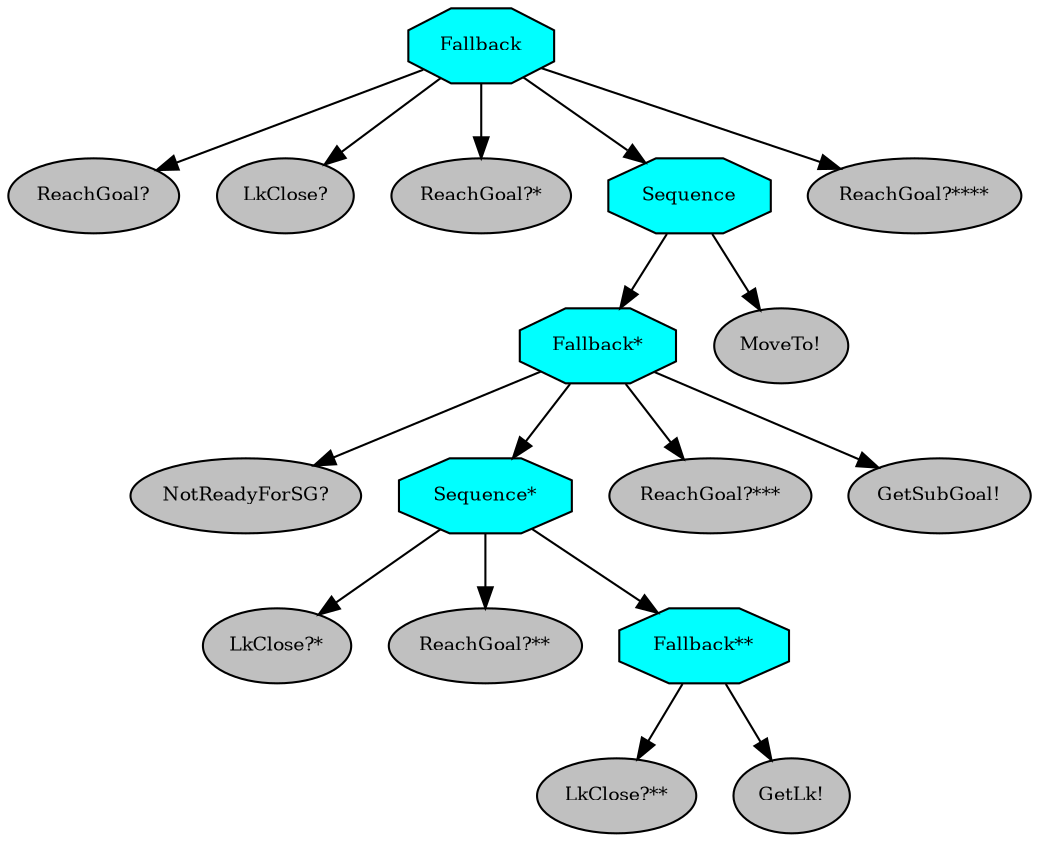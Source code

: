 digraph pastafarianism {
ordering=out;
graph [fontname="times-roman"];
node [fontname="times-roman"];
edge [fontname="times-roman"];
Fallback [fillcolor=cyan, fontcolor=black, fontsize=9, label=Fallback, shape=octagon, style=filled];
"ReachGoal?" [fillcolor=gray, fontcolor=black, fontsize=9, label="ReachGoal?", shape=ellipse, style=filled];
Fallback -> "ReachGoal?";
"LkClose?" [fillcolor=gray, fontcolor=black, fontsize=9, label="LkClose?", shape=ellipse, style=filled];
Fallback -> "LkClose?";
"ReachGoal?*" [fillcolor=gray, fontcolor=black, fontsize=9, label="ReachGoal?*", shape=ellipse, style=filled];
Fallback -> "ReachGoal?*";
Sequence [fillcolor=cyan, fontcolor=black, fontsize=9, label=Sequence, shape=octagon, style=filled];
Fallback -> Sequence;
"Fallback*" [fillcolor=cyan, fontcolor=black, fontsize=9, label="Fallback*", shape=octagon, style=filled];
Sequence -> "Fallback*";
"NotReadyForSG?" [fillcolor=gray, fontcolor=black, fontsize=9, label="NotReadyForSG?", shape=ellipse, style=filled];
"Fallback*" -> "NotReadyForSG?";
"Sequence*" [fillcolor=cyan, fontcolor=black, fontsize=9, label="Sequence*", shape=octagon, style=filled];
"Fallback*" -> "Sequence*";
"LkClose?*" [fillcolor=gray, fontcolor=black, fontsize=9, label="LkClose?*", shape=ellipse, style=filled];
"Sequence*" -> "LkClose?*";
"ReachGoal?**" [fillcolor=gray, fontcolor=black, fontsize=9, label="ReachGoal?**", shape=ellipse, style=filled];
"Sequence*" -> "ReachGoal?**";
"Fallback**" [fillcolor=cyan, fontcolor=black, fontsize=9, label="Fallback**", shape=octagon, style=filled];
"Sequence*" -> "Fallback**";
"LkClose?**" [fillcolor=gray, fontcolor=black, fontsize=9, label="LkClose?**", shape=ellipse, style=filled];
"Fallback**" -> "LkClose?**";
"GetLk!" [fillcolor=gray, fontcolor=black, fontsize=9, label="GetLk!", shape=ellipse, style=filled];
"Fallback**" -> "GetLk!";
"ReachGoal?***" [fillcolor=gray, fontcolor=black, fontsize=9, label="ReachGoal?***", shape=ellipse, style=filled];
"Fallback*" -> "ReachGoal?***";
"GetSubGoal!" [fillcolor=gray, fontcolor=black, fontsize=9, label="GetSubGoal!", shape=ellipse, style=filled];
"Fallback*" -> "GetSubGoal!";
"MoveTo!" [fillcolor=gray, fontcolor=black, fontsize=9, label="MoveTo!", shape=ellipse, style=filled];
Sequence -> "MoveTo!";
"ReachGoal?****" [fillcolor=gray, fontcolor=black, fontsize=9, label="ReachGoal?****", shape=ellipse, style=filled];
Fallback -> "ReachGoal?****";
}
